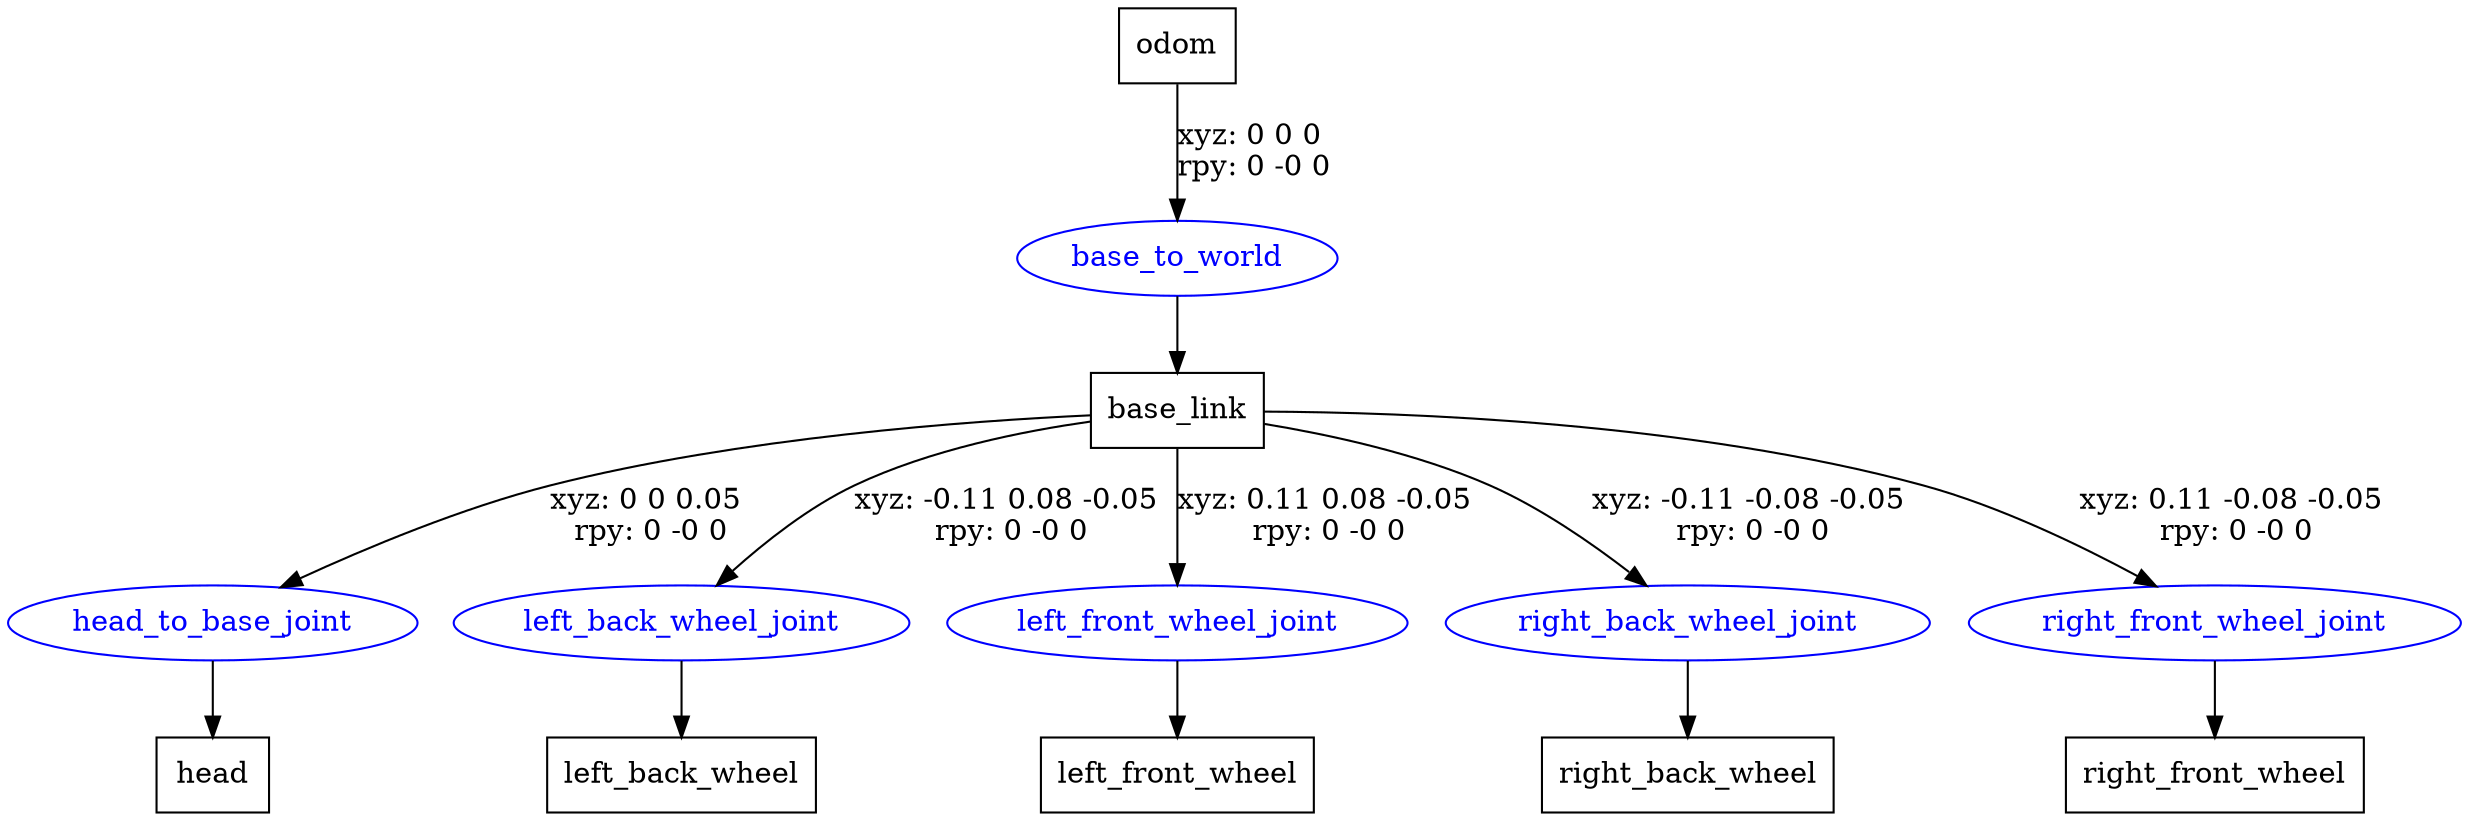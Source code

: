 digraph G {
node [shape=box];
"odom" [label="odom"];
"base_link" [label="base_link"];
"head" [label="head"];
"left_back_wheel" [label="left_back_wheel"];
"left_front_wheel" [label="left_front_wheel"];
"right_back_wheel" [label="right_back_wheel"];
"right_front_wheel" [label="right_front_wheel"];
node [shape=ellipse, color=blue, fontcolor=blue];
"odom" -> "base_to_world" [label="xyz: 0 0 0 \nrpy: 0 -0 0"]
"base_to_world" -> "base_link"
"base_link" -> "head_to_base_joint" [label="xyz: 0 0 0.05 \nrpy: 0 -0 0"]
"head_to_base_joint" -> "head"
"base_link" -> "left_back_wheel_joint" [label="xyz: -0.11 0.08 -0.05 \nrpy: 0 -0 0"]
"left_back_wheel_joint" -> "left_back_wheel"
"base_link" -> "left_front_wheel_joint" [label="xyz: 0.11 0.08 -0.05 \nrpy: 0 -0 0"]
"left_front_wheel_joint" -> "left_front_wheel"
"base_link" -> "right_back_wheel_joint" [label="xyz: -0.11 -0.08 -0.05 \nrpy: 0 -0 0"]
"right_back_wheel_joint" -> "right_back_wheel"
"base_link" -> "right_front_wheel_joint" [label="xyz: 0.11 -0.08 -0.05 \nrpy: 0 -0 0"]
"right_front_wheel_joint" -> "right_front_wheel"
}
